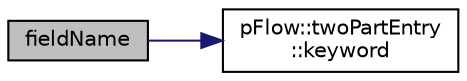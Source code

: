 digraph "fieldName"
{
 // LATEX_PDF_SIZE
  edge [fontname="Helvetica",fontsize="10",labelfontname="Helvetica",labelfontsize="10"];
  node [fontname="Helvetica",fontsize="10",shape=record];
  rankdir="LR";
  Node1 [label="fieldName",height=0.2,width=0.4,color="black", fillcolor="grey75", style="filled", fontcolor="black",tooltip=" "];
  Node1 -> Node2 [color="midnightblue",fontsize="10",style="solid",fontname="Helvetica"];
  Node2 [label="pFlow::twoPartEntry\l::keyword",height=0.2,width=0.4,color="black", fillcolor="white", style="filled",URL="$classpFlow_1_1twoPartEntry.html#a6e2f067678f335e33a68d5d8fae2597d",tooltip=" "];
}
